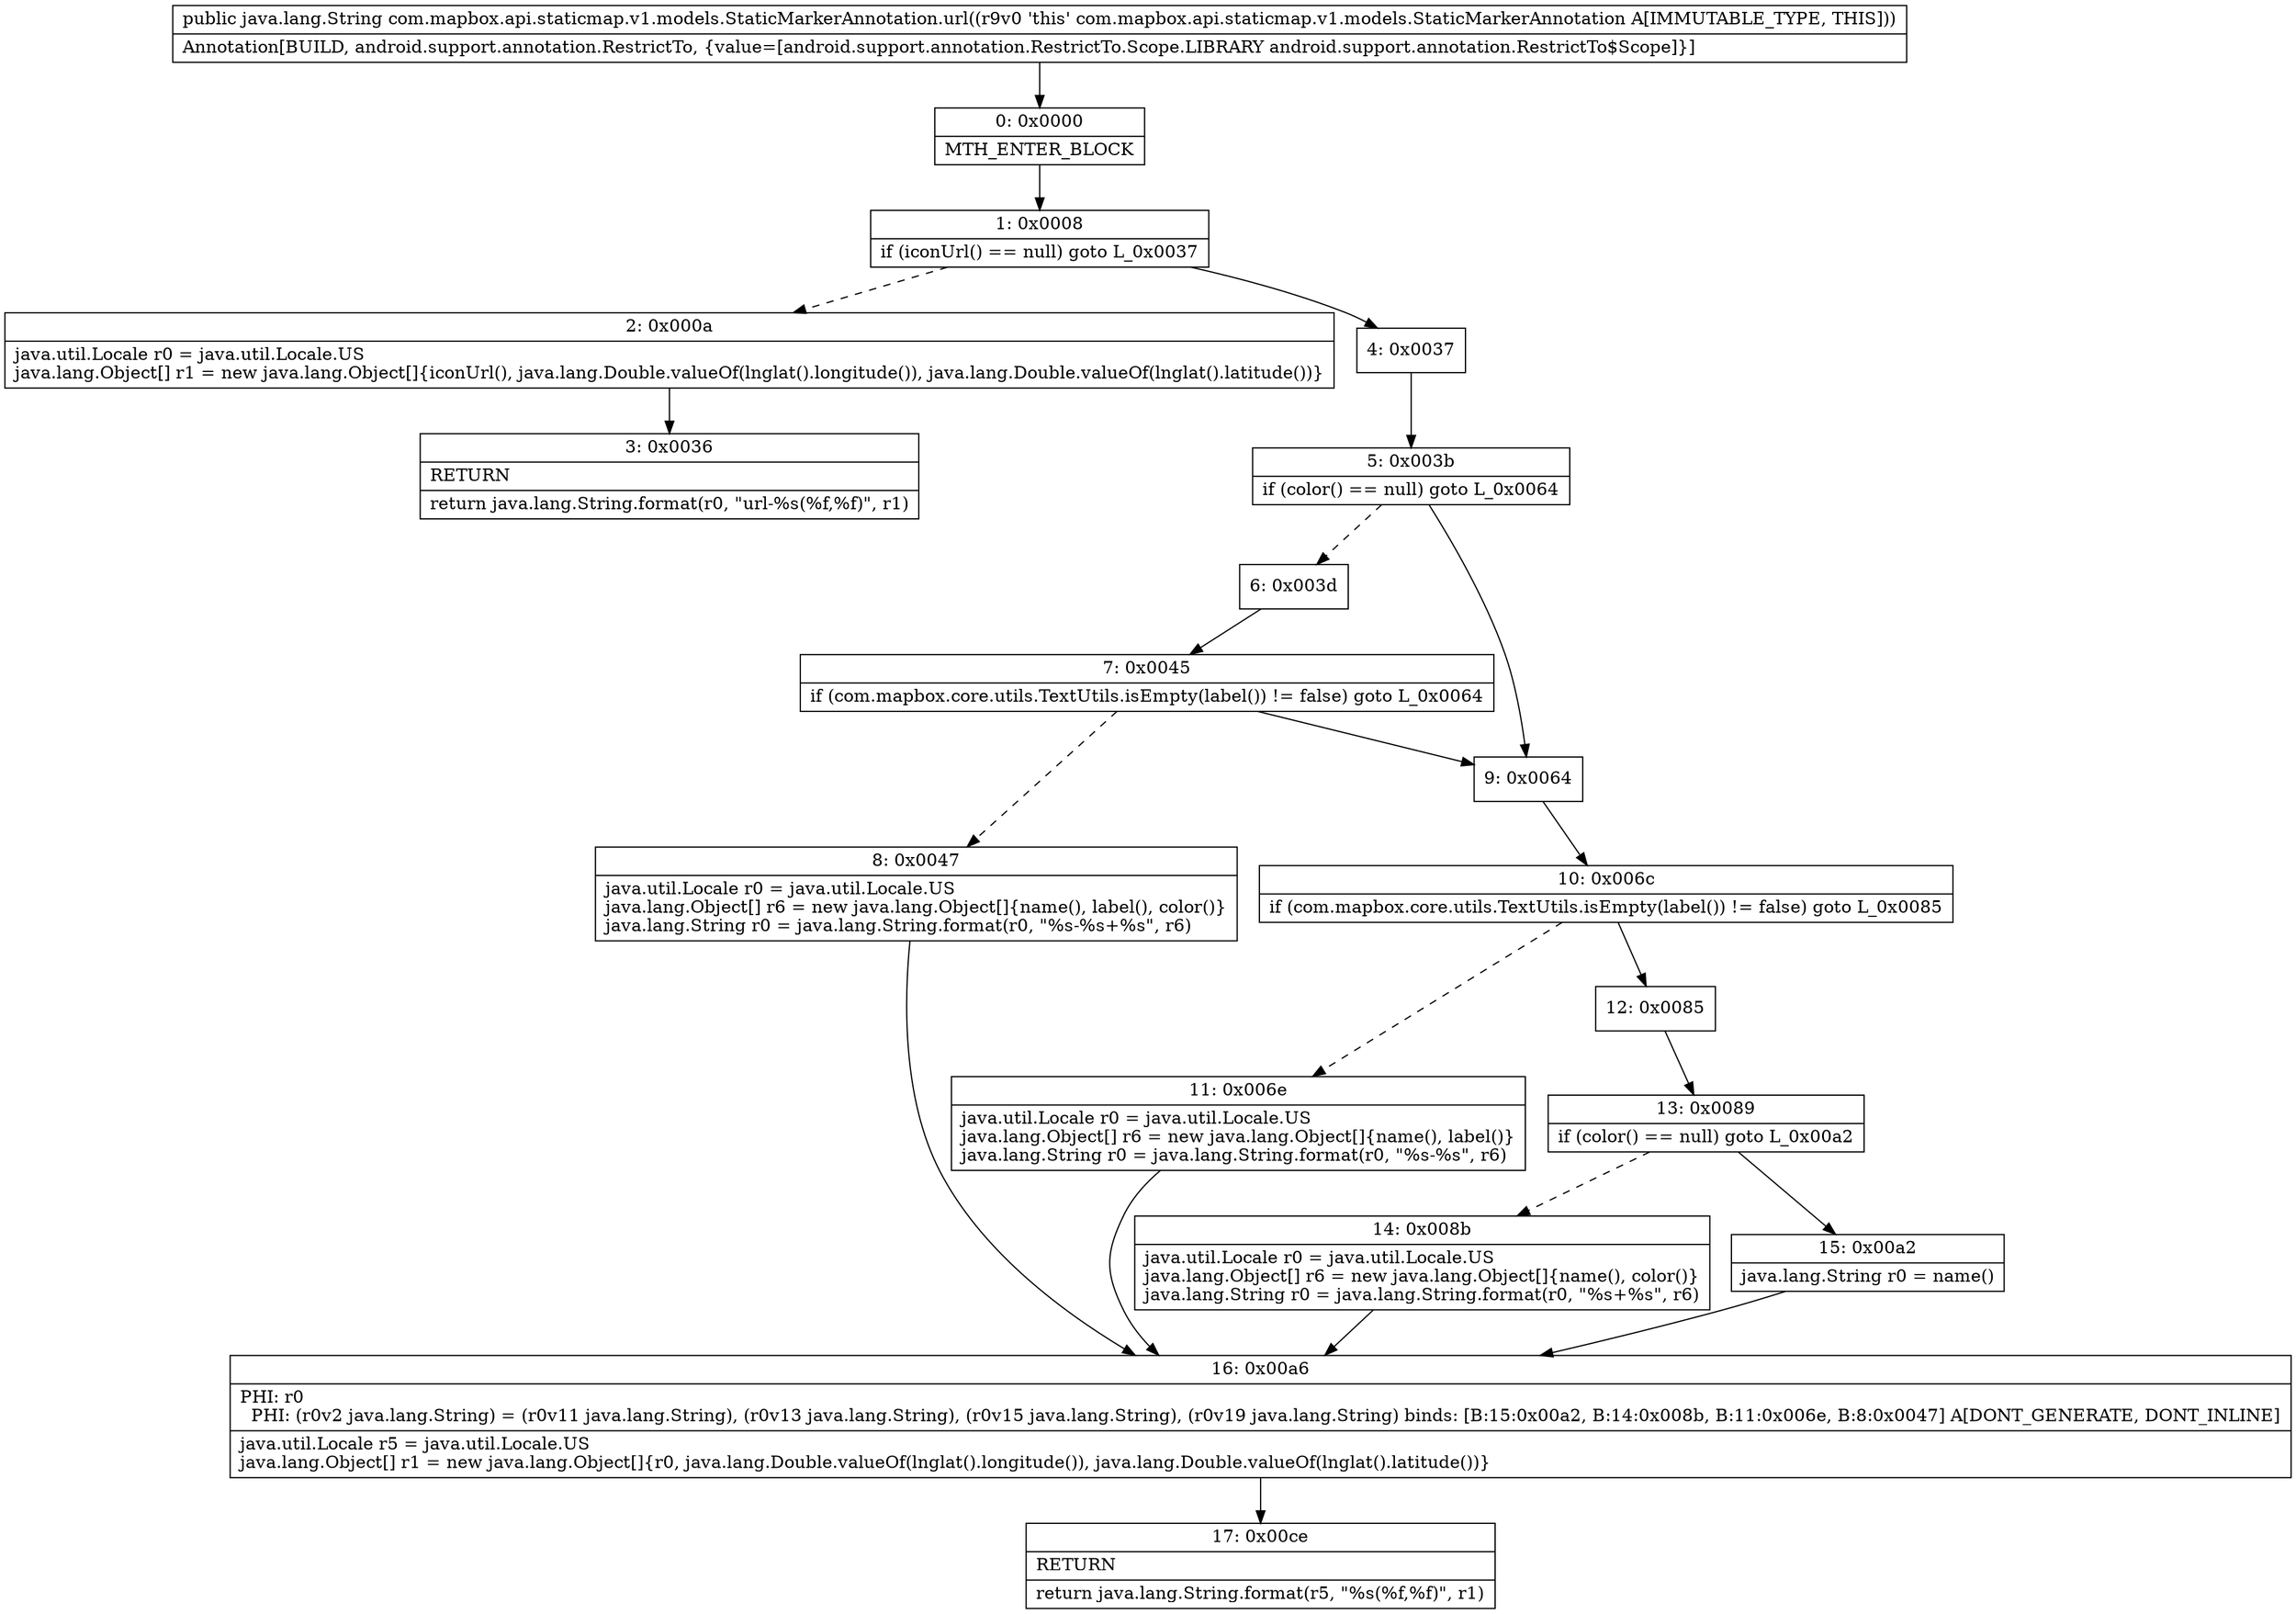 digraph "CFG forcom.mapbox.api.staticmap.v1.models.StaticMarkerAnnotation.url()Ljava\/lang\/String;" {
Node_0 [shape=record,label="{0\:\ 0x0000|MTH_ENTER_BLOCK\l}"];
Node_1 [shape=record,label="{1\:\ 0x0008|if (iconUrl() == null) goto L_0x0037\l}"];
Node_2 [shape=record,label="{2\:\ 0x000a|java.util.Locale r0 = java.util.Locale.US\ljava.lang.Object[] r1 = new java.lang.Object[]\{iconUrl(), java.lang.Double.valueOf(lnglat().longitude()), java.lang.Double.valueOf(lnglat().latitude())\}\l}"];
Node_3 [shape=record,label="{3\:\ 0x0036|RETURN\l|return java.lang.String.format(r0, \"url\-%s(%f,%f)\", r1)\l}"];
Node_4 [shape=record,label="{4\:\ 0x0037}"];
Node_5 [shape=record,label="{5\:\ 0x003b|if (color() == null) goto L_0x0064\l}"];
Node_6 [shape=record,label="{6\:\ 0x003d}"];
Node_7 [shape=record,label="{7\:\ 0x0045|if (com.mapbox.core.utils.TextUtils.isEmpty(label()) != false) goto L_0x0064\l}"];
Node_8 [shape=record,label="{8\:\ 0x0047|java.util.Locale r0 = java.util.Locale.US\ljava.lang.Object[] r6 = new java.lang.Object[]\{name(), label(), color()\}\ljava.lang.String r0 = java.lang.String.format(r0, \"%s\-%s+%s\", r6)\l}"];
Node_9 [shape=record,label="{9\:\ 0x0064}"];
Node_10 [shape=record,label="{10\:\ 0x006c|if (com.mapbox.core.utils.TextUtils.isEmpty(label()) != false) goto L_0x0085\l}"];
Node_11 [shape=record,label="{11\:\ 0x006e|java.util.Locale r0 = java.util.Locale.US\ljava.lang.Object[] r6 = new java.lang.Object[]\{name(), label()\}\ljava.lang.String r0 = java.lang.String.format(r0, \"%s\-%s\", r6)\l}"];
Node_12 [shape=record,label="{12\:\ 0x0085}"];
Node_13 [shape=record,label="{13\:\ 0x0089|if (color() == null) goto L_0x00a2\l}"];
Node_14 [shape=record,label="{14\:\ 0x008b|java.util.Locale r0 = java.util.Locale.US\ljava.lang.Object[] r6 = new java.lang.Object[]\{name(), color()\}\ljava.lang.String r0 = java.lang.String.format(r0, \"%s+%s\", r6)\l}"];
Node_15 [shape=record,label="{15\:\ 0x00a2|java.lang.String r0 = name()\l}"];
Node_16 [shape=record,label="{16\:\ 0x00a6|PHI: r0 \l  PHI: (r0v2 java.lang.String) = (r0v11 java.lang.String), (r0v13 java.lang.String), (r0v15 java.lang.String), (r0v19 java.lang.String) binds: [B:15:0x00a2, B:14:0x008b, B:11:0x006e, B:8:0x0047] A[DONT_GENERATE, DONT_INLINE]\l|java.util.Locale r5 = java.util.Locale.US\ljava.lang.Object[] r1 = new java.lang.Object[]\{r0, java.lang.Double.valueOf(lnglat().longitude()), java.lang.Double.valueOf(lnglat().latitude())\}\l}"];
Node_17 [shape=record,label="{17\:\ 0x00ce|RETURN\l|return java.lang.String.format(r5, \"%s(%f,%f)\", r1)\l}"];
MethodNode[shape=record,label="{public java.lang.String com.mapbox.api.staticmap.v1.models.StaticMarkerAnnotation.url((r9v0 'this' com.mapbox.api.staticmap.v1.models.StaticMarkerAnnotation A[IMMUTABLE_TYPE, THIS]))  | Annotation[BUILD, android.support.annotation.RestrictTo, \{value=[android.support.annotation.RestrictTo.Scope.LIBRARY android.support.annotation.RestrictTo$Scope]\}]\l}"];
MethodNode -> Node_0;
Node_0 -> Node_1;
Node_1 -> Node_2[style=dashed];
Node_1 -> Node_4;
Node_2 -> Node_3;
Node_4 -> Node_5;
Node_5 -> Node_6[style=dashed];
Node_5 -> Node_9;
Node_6 -> Node_7;
Node_7 -> Node_8[style=dashed];
Node_7 -> Node_9;
Node_8 -> Node_16;
Node_9 -> Node_10;
Node_10 -> Node_11[style=dashed];
Node_10 -> Node_12;
Node_11 -> Node_16;
Node_12 -> Node_13;
Node_13 -> Node_14[style=dashed];
Node_13 -> Node_15;
Node_14 -> Node_16;
Node_15 -> Node_16;
Node_16 -> Node_17;
}

